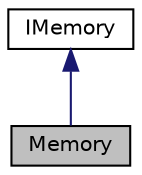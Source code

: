 digraph "Memory"
{
 // LATEX_PDF_SIZE
  edge [fontname="Helvetica",fontsize="10",labelfontname="Helvetica",labelfontsize="10"];
  node [fontname="Helvetica",fontsize="10",shape=record];
  Node1 [label="Memory",height=0.2,width=0.4,color="black", fillcolor="grey75", style="filled", fontcolor="black",tooltip="CPU implementation of memory object."];
  Node2 -> Node1 [dir="back",color="midnightblue",fontsize="10",style="solid",fontname="Helvetica"];
  Node2 [label="IMemory",height=0.2,width=0.4,color="black", fillcolor="white", style="filled",URL="$classarm__compute_1_1_i_memory.xhtml",tooltip="Memory interface."];
}
